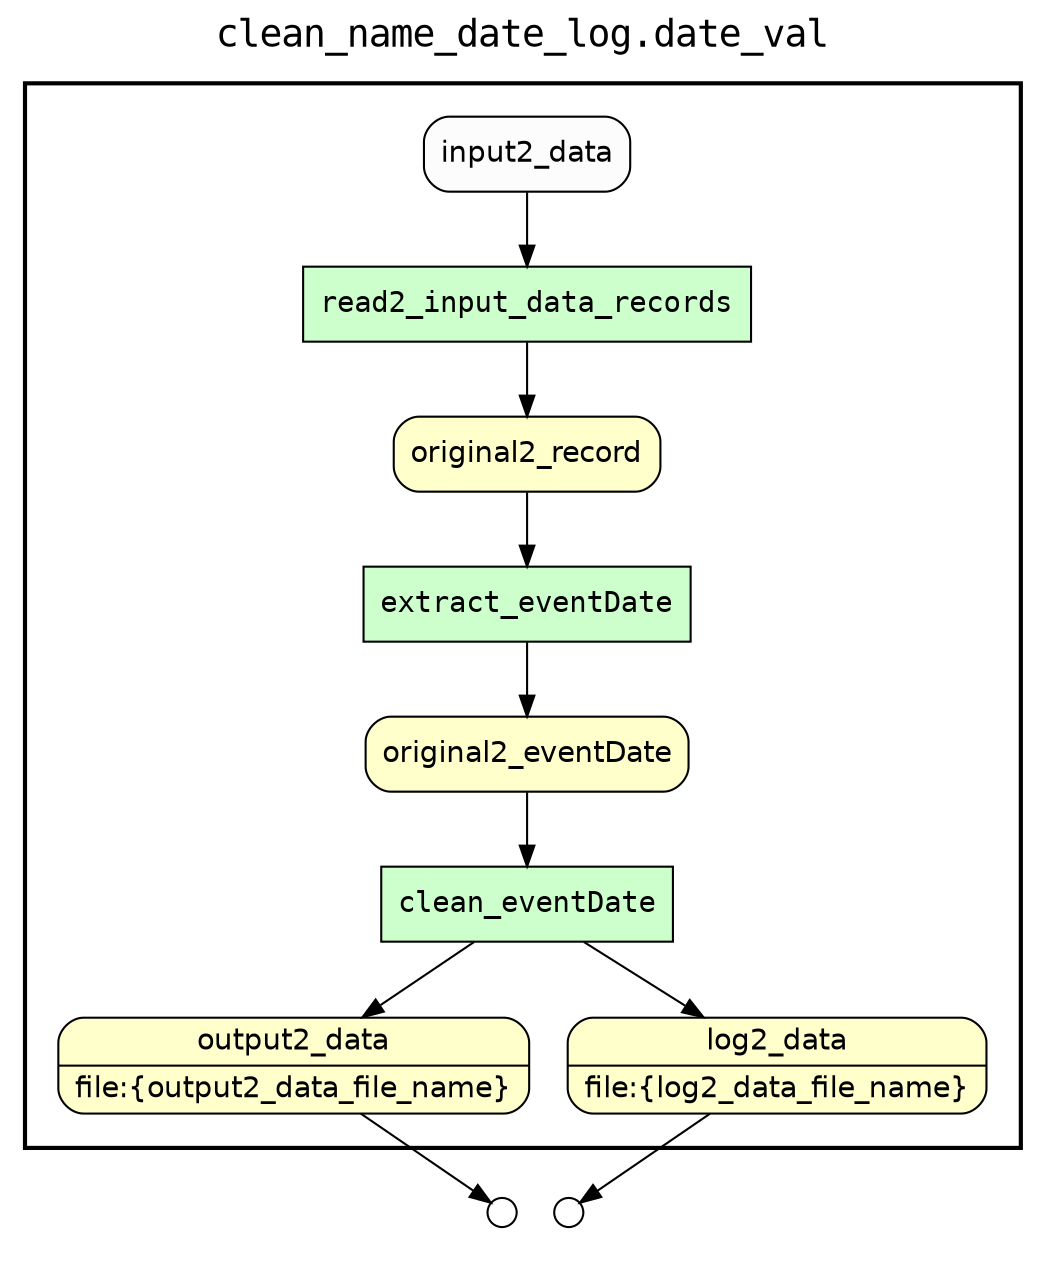 digraph Workflow {
rankdir=TB
fontname=Courier; fontsize=18; labelloc=t
label="clean_name_date_log.date_val"
subgraph cluster_workflow_box_outer { label=""; color=black; penwidth=2
subgraph cluster_workflow_box_inner { label=""; color=white
node[shape=box style=filled fillcolor="#CCFFCC" peripheries=1 fontname=Courier]
read2_input_data_records
extract_eventDate
clean_eventDate
node[shape=box style="rounded,filled" fillcolor="#FFFFCC" peripheries=1 fontname=Helvetica]
output2_data [shape=record rankdir=LR label="{<f0> output2_data |<f1> file\:\{output2_data_file_name\}}"];
log2_data [shape=record rankdir=LR label="{<f0> log2_data |<f1> file\:\{log2_data_file_name\}}"];
original2_record
original2_eventDate
node[shape=box style="rounded,filled" fillcolor="#FCFCFC" peripheries=1 fontname=Helvetica]
read2_input_data_records -> original2_record
input2_data -> read2_input_data_records
extract_eventDate -> original2_eventDate
original2_record -> extract_eventDate
clean_eventDate -> log2_data
clean_eventDate -> output2_data
original2_eventDate -> clean_eventDate
}}
subgraph cluster_input_ports_group_outer { label=""; color=white
subgraph cluster_input_ports_group_inner { label=""; color=white
node[shape=circle style="rounded,filled" fillcolor="#FFFFFF" peripheries=1 fontname=Helvetica width=0.2]
}}
subgraph cluster_output_ports_group_outer { label=""; color=white
subgraph cluster_output_ports_group_inner { label=""; color=white
node[shape=circle style="rounded,filled" fillcolor="#FFFFFF" peripheries=1 fontname=Helvetica width=0.2]
output2_data_output_port [label=""]
log2_data_output_port [label=""]
}}
output2_data -> output2_data_output_port
log2_data -> log2_data_output_port
}
